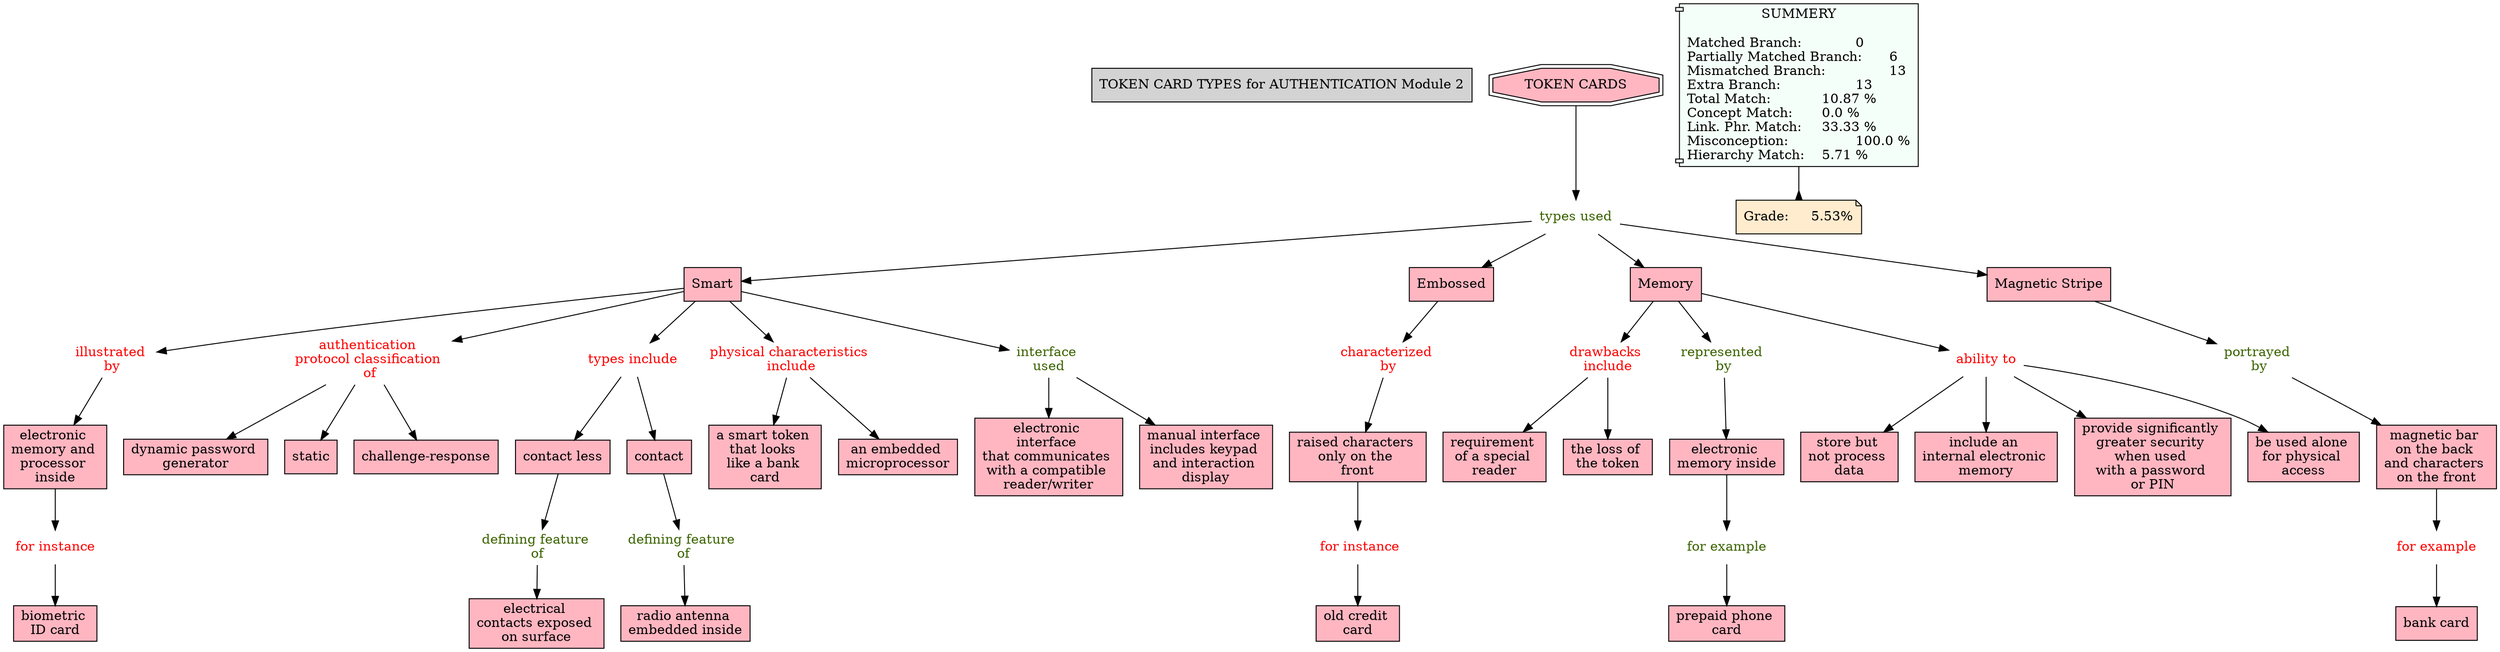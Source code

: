 // The Round Table
digraph {
	"1S3Z96H26-1SCRTBJ-K9R" [label="TOKEN CARD TYPES for AUTHENTICATION Module 2" Gsplines=true shape=rect style=filled]
	"1S3ZXT445-5R5LT1-1CSB" [label="biometric ID card" Gsplines=true shape=rect style=filled]
	"1S3ZVHD31-BY3WQV-18QF" [label=Smart Gsplines=true fillcolor="#FFB6C1" shape=rect style=filled]
	"1S3ZXDXJ6-17RSYVL-1C6T" [label="illustrated 
by" Gsplines=true fontcolor=red shape=none]
	"1S3ZVHD31-BY3WQV-18QF" -> "1S3ZXDXJ6-17RSYVL-1C6T" [constraint=true]
	"1S3ZVWD99-106PHS3-196V" [label="drawbacks 
include" Gsplines=true fontcolor=red shape=none]
	"1S3ZVM9JX-63FVNZ-18VF" [label="requirement 
of a special 
reader" Gsplines=true fillcolor="#FFB6C1" shape=rect style=filled]
	"1S3ZVWD99-106PHS3-196V" -> "1S3ZVM9JX-63FVNZ-18VF" [constraint=true]
	"1S3ZX8LWQ-27NRY74-1C2V" [label="represented 
by" Gsplines=true fontcolor="#3B6300" shape=none]
	"1S3ZX2GNG-1QKRXY9-1BPS" [label="electronic 
memory inside
" Gsplines=true fillcolor="#FFB6C1" shape=rect style=filled]
	"1S3ZX8LWQ-27NRY74-1C2V" -> "1S3ZX2GNG-1QKRXY9-1BPS" [constraint=true]
	"1S3ZVJQVQ-2112XX2-18RR" [label="TOKEN CARDS
" Gsplines=true fillcolor="#FFB6C1" shape=doubleoctagon style=filled]
	"1S3ZVTW0R-CHQZKL-1953" [label="types used
" Gsplines=true fontcolor="#3B6300" shape=none]
	"1S3ZVJQVQ-2112XX2-18RR" -> "1S3ZVTW0R-CHQZKL-1953" [constraint=true]
	"1S3ZVG9V9-1WS7D31-18KS" [label=Embossed Gsplines=true fillcolor="#FFB6C1" shape=rect style=filled]
	"1S3ZX0DHS-1SHY2S6-1BN2" [label="characterized 
by" Gsplines=true fontcolor=red shape=none]
	"1S3ZVG9V9-1WS7D31-18KS" -> "1S3ZX0DHS-1SHY2S6-1BN2" [constraint=true]
	"1S3ZVHPLR-29TM5Y9-18QW" [label="contact less
" Gsplines=true fillcolor="#FFB6C1" shape=rect style=filled]
	"1S3ZXK5R2-W03CVF-1CBZ" [label="defining feature 
of" Gsplines=true fontcolor="#3B6300" shape=none]
	"1S3ZVHPLR-29TM5Y9-18QW" -> "1S3ZXK5R2-W03CVF-1CBZ" [constraint=true]
	"1S3ZXDXJ6-17RSYVL-1C6T" [label="illustrated 
by" Gsplines=true fontcolor=red shape=none]
	"1S3ZXDXJ5-1KHTH2Y-1C6Q" [label="electronic 
memory and 
processor 
inside" Gsplines=true fillcolor="#FFB6C1" shape=rect style=filled]
	"1S3ZXDXJ6-17RSYVL-1C6T" -> "1S3ZXDXJ5-1KHTH2Y-1C6Q" [constraint=true]
	"1S3ZVHD31-BY3WQV-18QF" [label=Smart Gsplines=true fillcolor="#FFB6C1" shape=rect style=filled]
	"1S3ZWBM19-1Y8WSH9-19T8" [label="authentication 
protocol classification 
of" Gsplines=true fontcolor=red shape=none]
	"1S3ZVHD31-BY3WQV-18QF" -> "1S3ZWBM19-1Y8WSH9-19T8" [constraint=true]
	"1S3ZXDXJ5-1KHTH2Y-1C6Q" [label="electronic 
memory and 
processor 
inside" Gsplines=true fillcolor="#FFB6C1" shape=rect style=filled]
	"1S3ZXT447-TQKB2H-1CSF" [label="for instance
" Gsplines=true fontcolor=red shape=none]
	"1S3ZXDXJ5-1KHTH2Y-1C6Q" -> "1S3ZXT447-TQKB2H-1CSF" [constraint=true]
	"1S3ZVH1NN-QXZGDH-18PT" [label=Memory Gsplines=true fillcolor="#FFB6C1" shape=rect style=filled]
	"1S3ZX8LWQ-27NRY74-1C2V" [label="represented 
by" Gsplines=true fontcolor="#3B6300" shape=none]
	"1S3ZVH1NN-QXZGDH-18PT" -> "1S3ZX8LWQ-27NRY74-1C2V" [constraint=true]
	"1S3ZXT447-TQKB2H-1CSF" [label="for instance
" Gsplines=true fontcolor=red shape=none]
	"1S3ZXT445-5R5LT1-1CSB" [label="biometric 
ID card" Gsplines=true fillcolor="#FFB6C1" shape=rect style=filled]
	"1S3ZXT447-TQKB2H-1CSF" -> "1S3ZXT445-5R5LT1-1CSB" [constraint=true]
	"1S3ZWMGK4-QH3J6N-1B5L" [label="types include
" Gsplines=true fontcolor=red shape=none]
	"1S3ZVHPLR-29TM5Y9-18QW" [label="contact less
" Gsplines=true fillcolor="#FFB6C1" shape=rect style=filled]
	"1S3ZWMGK4-QH3J6N-1B5L" -> "1S3ZVHPLR-29TM5Y9-18QW" [constraint=true]
	"1S3ZW5H4L-1X4VBY2-19MB" [label="physical characteristics 
include" Gsplines=true fontcolor=red shape=none]
	"1S3ZW4HBK-9MVB56-19KH" [label="a smart token 
that looks 
like a bank 
card" Gsplines=true fillcolor="#FFB6C1" shape=rect style=filled]
	"1S3ZW5H4L-1X4VBY2-19MB" -> "1S3ZW4HBK-9MVB56-19KH" [constraint=true]
	"1S3ZX2GNG-1QKRXY9-1BPS" [label="electronic 
memory inside
" Gsplines=true fillcolor="#FFB6C1" shape=rect style=filled]
	"1S3ZX6WK2-SSH7RV-1C0S" [label="for example
" Gsplines=true fontcolor="#3B6300" shape=none]
	"1S3ZX2GNG-1QKRXY9-1BPS" -> "1S3ZX6WK2-SSH7RV-1C0S" [constraint=true]
	"1S3ZW96JM-R2GNWL-19R0" [label="interface 
used" Gsplines=true fontcolor="#3B6300" shape=none]
	"1S3ZWB70W-15FXZWN-19SG" [label="electronic 
interface 
that communicates 
with a compatible 
reader/writer" Gsplines=true fillcolor="#FFB6C1" shape=rect style=filled]
	"1S3ZW96JM-R2GNWL-19R0" -> "1S3ZWB70W-15FXZWN-19SG" [constraint=true]
	"1S3ZX0DHS-1SHY2S6-1BN2" [label="characterized 
by" Gsplines=true fontcolor=red shape=none]
	"1S3ZWZ9JC-75JG40-1BKY" [label="raised characters 
only on the 
front" Gsplines=true fillcolor="#FFB6C1" shape=rect style=filled]
	"1S3ZX0DHS-1SHY2S6-1BN2" -> "1S3ZWZ9JC-75JG40-1BKY" [constraint=true]
	"1S3ZVPR07-2C7KWGY-18YQ" [label="ability to
" Gsplines=true fontcolor=red shape=none]
	"1S3ZVLL60-1NPZXBW-18SS" [label="store but 
not process 
data" Gsplines=true fillcolor="#FFB6C1" shape=rect style=filled]
	"1S3ZVPR07-2C7KWGY-18YQ" -> "1S3ZVLL60-1NPZXBW-18SS" [constraint=true]
	"1S3ZVHN64-1MDWDX1-18QR" [label=contact Gsplines=true fillcolor="#FFB6C1" shape=rect style=filled]
	"1S3ZXMDJN-298MH6X-1CG6" [label="defining feature 
of" Gsplines=true fontcolor="#3B6300" shape=none]
	"1S3ZVHN64-1MDWDX1-18QR" -> "1S3ZXMDJN-298MH6X-1CG6" [constraint=true]
	"1S3ZVTW0R-CHQZKL-1953" [label="types used
" Gsplines=true fontcolor="#3B6300" shape=none]
	"1S3ZVHD31-BY3WQV-18QF" [label=Smart Gsplines=true fillcolor="#FFB6C1" shape=rect style=filled]
	"1S3ZVTW0R-CHQZKL-1953" -> "1S3ZVHD31-BY3WQV-18QF" [constraint=true]
	"1S3ZVTW0R-CHQZKL-1953" [label="types used
" Gsplines=true fontcolor="#3B6300" shape=none]
	"1S3ZVGRDY-8FJF4S-18P5" [label="Magnetic Stripe
" Gsplines=true fillcolor="#FFB6C1" shape=rect style=filled]
	"1S3ZVTW0R-CHQZKL-1953" -> "1S3ZVGRDY-8FJF4S-18P5" [constraint=true]
	"1S3ZVGRDY-8FJF4S-18P5" [label="Magnetic Stripe
" Gsplines=true fillcolor="#FFB6C1" shape=rect style=filled]
	"1S3ZWXGQC-SFDJN8-1BGT" [label="portrayed 
by" Gsplines=true fontcolor="#3B6300" shape=none]
	"1S3ZVGRDY-8FJF4S-18P5" -> "1S3ZWXGQC-SFDJN8-1BGT" [constraint=true]
	"1S3ZVPR07-2C7KWGY-18YQ" [label="ability to
" Gsplines=true fontcolor=red shape=none]
	"1S3ZVM76X-1945QCT-18V4" [label="include an 
internal electronic 
memory" Gsplines=true fillcolor="#FFB6C1" shape=rect style=filled]
	"1S3ZVPR07-2C7KWGY-18YQ" -> "1S3ZVM76X-1945QCT-18V4" [constraint=true]
	"1S3ZX6WK2-SSH7RV-1C0S" [label="for example
" Gsplines=true fontcolor="#3B6300" shape=none]
	"1S3ZX6WK1-23P53YK-1C0P" [label="prepaid phone 
card" Gsplines=true fillcolor="#FFB6C1" shape=rect style=filled]
	"1S3ZX6WK2-SSH7RV-1C0S" -> "1S3ZX6WK1-23P53YK-1C0P" [constraint=true]
	"1S3ZWXGQB-3P320D-1BGQ" [label="magnetic bar 
on the back 
and characters 
on the front
" Gsplines=true fillcolor="#FFB6C1" shape=rect style=filled]
	"1S3ZX4XP3-2BVVZ4K-1BTC" [label="for example
" Gsplines=true fontcolor=red shape=none]
	"1S3ZWXGQB-3P320D-1BGQ" -> "1S3ZX4XP3-2BVVZ4K-1BTC" [constraint=true]
	"1S3ZVWD99-106PHS3-196V" [label="drawbacks 
include" Gsplines=true fontcolor=red shape=none]
	"1S3ZVXHNN-1Q13X6P-199S" [label="the loss of 
the token" Gsplines=true fillcolor="#FFB6C1" shape=rect style=filled]
	"1S3ZVWD99-106PHS3-196V" -> "1S3ZVXHNN-1Q13X6P-199S" [constraint=true]
	"1S3ZW5H4L-1X4VBY2-19MB" [label="physical characteristics 
include" Gsplines=true fontcolor=red shape=none]
	"1S3ZW2TZ9-1P1QP0K-19FV" [label="an embedded 
microprocessor" Gsplines=true fillcolor="#FFB6C1" shape=rect style=filled]
	"1S3ZW5H4L-1X4VBY2-19MB" -> "1S3ZW2TZ9-1P1QP0K-19FV" [constraint=true]
	"1S3ZVHD31-BY3WQV-18QF" [label=Smart Gsplines=true fillcolor="#FFB6C1" shape=rect style=filled]
	"1S3ZW96JM-R2GNWL-19R0" [label="interface 
used" Gsplines=true fontcolor="#3B6300" shape=none]
	"1S3ZVHD31-BY3WQV-18QF" -> "1S3ZW96JM-R2GNWL-19R0" [constraint=true]
	"1S3ZWMGK4-QH3J6N-1B5L" [label="types include
" Gsplines=true fontcolor=red shape=none]
	"1S3ZVHN64-1MDWDX1-18QR" [label=contact Gsplines=true fillcolor="#FFB6C1" shape=rect style=filled]
	"1S3ZWMGK4-QH3J6N-1B5L" -> "1S3ZVHN64-1MDWDX1-18QR" [constraint=true]
	"1S3ZVHD31-BY3WQV-18QF" [label=Smart Gsplines=true fillcolor="#FFB6C1" shape=rect style=filled]
	"1S3ZWMGK4-QH3J6N-1B5L" [label="types include
" Gsplines=true fontcolor=red shape=none]
	"1S3ZVHD31-BY3WQV-18QF" -> "1S3ZWMGK4-QH3J6N-1B5L" [constraint=true]
	"1S3ZX4XP3-2BVVZ4K-1BTC" [label="for example
" Gsplines=true fontcolor=red shape=none]
	"1S3ZX4XP2-1W1HS0Q-1BT8" [label="bank card" Gsplines=true fillcolor="#FFB6C1" shape=rect style=filled]
	"1S3ZX4XP3-2BVVZ4K-1BTC" -> "1S3ZX4XP2-1W1HS0Q-1BT8" [constraint=true]
	"1S3ZX5R7M-26NXT3W-1BYV" [label=" for instance
" Gsplines=true fontcolor=red shape=none]
	"1S3ZX5R7L-YFRKNS-1BYR" [label="old credit 
card" Gsplines=true fillcolor="#FFB6C1" shape=rect style=filled]
	"1S3ZX5R7M-26NXT3W-1BYV" -> "1S3ZX5R7L-YFRKNS-1BYR" [constraint=true]
	"1S3ZW96JM-R2GNWL-19R0" [label="interface 
used" Gsplines=true fontcolor="#3B6300" shape=none]
	"1S3ZW96JM-7YHRNP-19QX" [label="manual interface 
includes keypad 
and interaction 
display" Gsplines=true fillcolor="#FFB6C1" shape=rect style=filled]
	"1S3ZW96JM-R2GNWL-19R0" -> "1S3ZW96JM-7YHRNP-19QX" [constraint=true]
	"1S3ZVH1NN-QXZGDH-18PT" [label=Memory Gsplines=true fillcolor="#FFB6C1" shape=rect style=filled]
	"1S3ZVPR07-2C7KWGY-18YQ" [label="ability to
" Gsplines=true fontcolor=red shape=none]
	"1S3ZVH1NN-QXZGDH-18PT" -> "1S3ZVPR07-2C7KWGY-18YQ" [constraint=true]
	"1S3ZVHD31-BY3WQV-18QF" [label=Smart Gsplines=true fillcolor="#FFB6C1" shape=rect style=filled]
	"1S3ZW5H4L-1X4VBY2-19MB" [label="physical characteristics 
include" Gsplines=true fontcolor=red shape=none]
	"1S3ZVHD31-BY3WQV-18QF" -> "1S3ZW5H4L-1X4VBY2-19MB" [constraint=true]
	"1S3ZVPR07-2C7KWGY-18YQ" [label="ability to
" Gsplines=true fontcolor=red shape=none]
	"1S3ZVRD8F-P2WXS3-1911" [label="provide significantly 
greater security 
when used 
with a password 
or PIN" Gsplines=true fillcolor="#FFB6C1" shape=rect style=filled]
	"1S3ZVPR07-2C7KWGY-18YQ" -> "1S3ZVRD8F-P2WXS3-1911" [constraint=true]
	"1S3ZWBM19-1Y8WSH9-19T8" [label="authentication 
protocol classification 
of" Gsplines=true fontcolor=red shape=none]
	"1S3ZWT7ND-1ZB7X8G-1BCT" [label="dynamic password 
generator" Gsplines=true fillcolor="#FFB6C1" shape=rect style=filled]
	"1S3ZWBM19-1Y8WSH9-19T8" -> "1S3ZWT7ND-1ZB7X8G-1BCT" [constraint=true]
	"1S3ZWBM19-1Y8WSH9-19T8" [label="authentication 
protocol classification 
of" Gsplines=true fontcolor=red shape=none]
	"1S3ZWBM18-SCN8GD-19T5" [label=static Gsplines=true fillcolor="#FFB6C1" shape=rect style=filled]
	"1S3ZWBM19-1Y8WSH9-19T8" -> "1S3ZWBM18-SCN8GD-19T5" [constraint=true]
	"1S3ZWXGQC-SFDJN8-1BGT" [label="portrayed 
by" Gsplines=true fontcolor="#3B6300" shape=none]
	"1S3ZWXGQB-3P320D-1BGQ" [label="magnetic bar 
on the back 
and characters 
on the front
" Gsplines=true fillcolor="#FFB6C1" shape=rect style=filled]
	"1S3ZWXGQC-SFDJN8-1BGT" -> "1S3ZWXGQB-3P320D-1BGQ" [constraint=true]
	"1S3ZXK5R2-W03CVF-1CBZ" [label="defining feature 
of" Gsplines=true fontcolor="#3B6300" shape=none]
	"1S3ZXK5R1-1Q9TPQC-1CBW" [label="electrical 
contacts exposed 
on surface
" Gsplines=true fillcolor="#FFB6C1" shape=rect style=filled]
	"1S3ZXK5R2-W03CVF-1CBZ" -> "1S3ZXK5R1-1Q9TPQC-1CBW" [constraint=true]
	"1S3ZVPR07-2C7KWGY-18YQ" [label="ability to
" Gsplines=true fontcolor=red shape=none]
	"1S3ZVM8FM-1367RF0-18V8" [label="be used alone 
for physical 
access" Gsplines=true fillcolor="#FFB6C1" shape=rect style=filled]
	"1S3ZVPR07-2C7KWGY-18YQ" -> "1S3ZVM8FM-1367RF0-18V8" [constraint=true]
	"1S3ZVTW0R-CHQZKL-1953" [label="types used
" Gsplines=true fontcolor="#3B6300" shape=none]
	"1S3ZVG9V9-1WS7D31-18KS" [label=Embossed Gsplines=true fillcolor="#FFB6C1" shape=rect style=filled]
	"1S3ZVTW0R-CHQZKL-1953" -> "1S3ZVG9V9-1WS7D31-18KS" [constraint=true]
	"1S3ZVH1NN-QXZGDH-18PT" [label=Memory Gsplines=true fillcolor="#FFB6C1" shape=rect style=filled]
	"1S3ZVWD99-106PHS3-196V" [label="drawbacks 
include" Gsplines=true fontcolor=red shape=none]
	"1S3ZVH1NN-QXZGDH-18PT" -> "1S3ZVWD99-106PHS3-196V" [constraint=true]
	"1S3ZWBM19-1Y8WSH9-19T8" [label="authentication 
protocol classification 
of" Gsplines=true fontcolor=red shape=none]
	"1S3ZWT4F0-X3N692-1BCB" [label="challenge-response" Gsplines=true fillcolor="#FFB6C1" shape=rect style=filled]
	"1S3ZWBM19-1Y8WSH9-19T8" -> "1S3ZWT4F0-X3N692-1BCB" [constraint=true]
	"1S3ZWZ9JC-75JG40-1BKY" [label="raised characters 
only on the 
front" Gsplines=true fillcolor="#FFB6C1" shape=rect style=filled]
	"1S3ZX5R7M-26NXT3W-1BYV" [label=" for instance
" Gsplines=true fontcolor=red shape=none]
	"1S3ZWZ9JC-75JG40-1BKY" -> "1S3ZX5R7M-26NXT3W-1BYV" [constraint=true]
	"1S3ZVTW0R-CHQZKL-1953" [label="types used
" Gsplines=true fontcolor="#3B6300" shape=none]
	"1S3ZVH1NN-QXZGDH-18PT" [label=Memory Gsplines=true fillcolor="#FFB6C1" shape=rect style=filled]
	"1S3ZVTW0R-CHQZKL-1953" -> "1S3ZVH1NN-QXZGDH-18PT" [constraint=true]
	"1S3ZXMDJN-298MH6X-1CG6" [label="defining feature 
of" Gsplines=true fontcolor="#3B6300" shape=none]
	"1S3ZXMDJM-1BF5QKH-1CG3" [label="radio antenna 
embedded inside
" Gsplines=true fillcolor="#FFB6C1" shape=rect style=filled]
	"1S3ZXMDJN-298MH6X-1CG6" -> "1S3ZXMDJM-1BF5QKH-1CG3" [constraint=true]
	Stat [label="SUMMERY

Matched Branch:		0\lPartially Matched Branch:	6\lMismatched Branch:		13\lExtra Branch:			13\lTotal Match:		10.87 %\lConcept Match:	0.0 %\lLink. Phr. Match:	33.33 %\lMisconception:		100.0 %\lHierarchy Match:	5.71 %\l" Gsplines=true fillcolor="#F5FFFA" shape=component style=filled]
	Grade [label="Grade:	5.53%" Gsplines=true fillcolor="#FFEBCD" shape=note style=filled]
	Stat -> Grade [arrowhead=inv color=black constraint=true]
}
